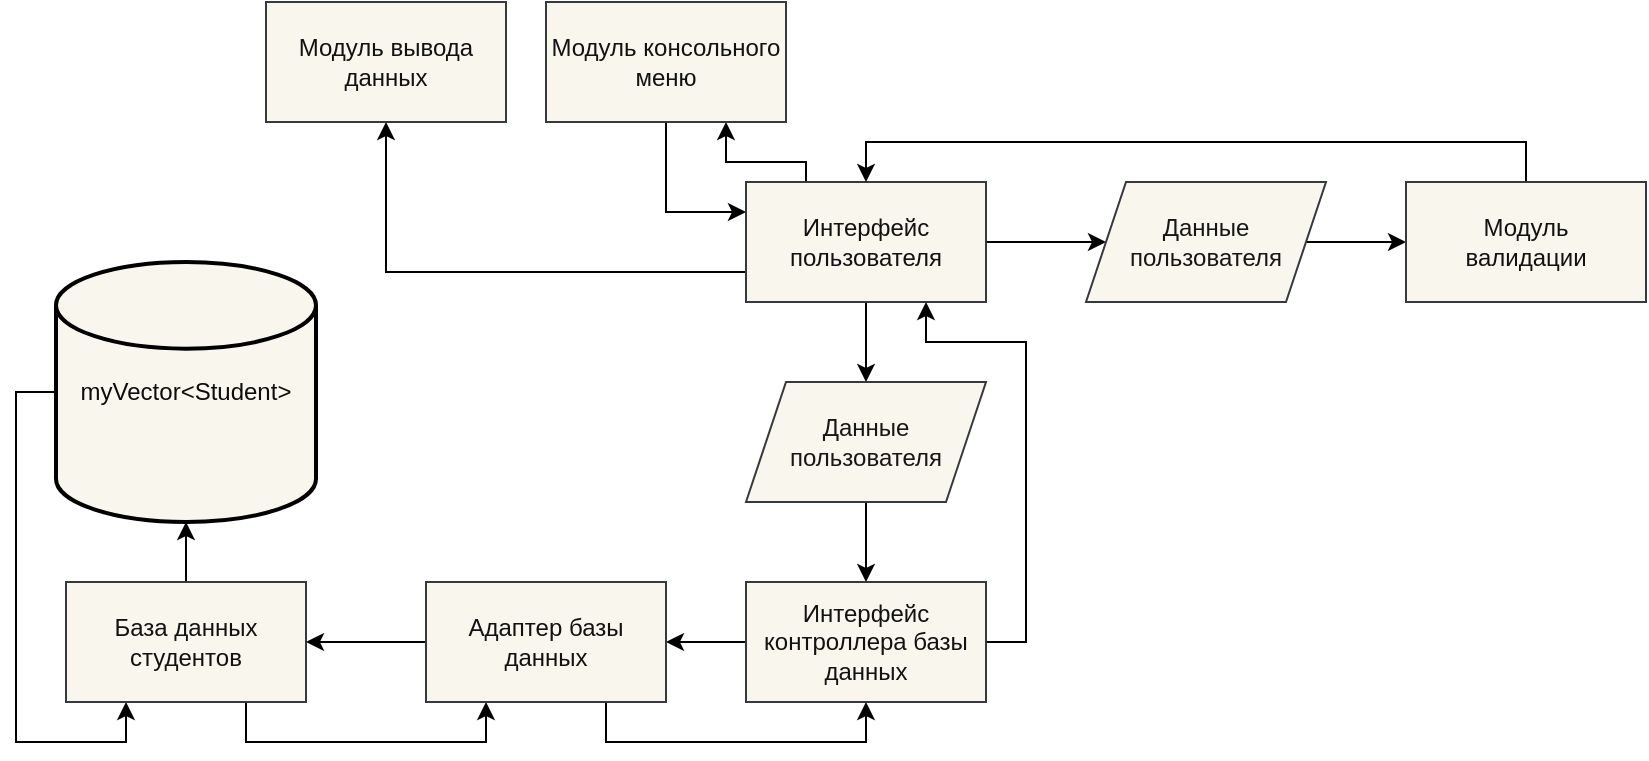 <mxfile version="20.5.3" type="embed"><diagram id="75TcVvQzOivtABejPSSi" name="Page-1"><mxGraphModel dx="1315" dy="530" grid="1" gridSize="10" guides="1" tooltips="1" connect="1" arrows="1" fold="1" page="1" pageScale="1" pageWidth="850" pageHeight="1100" math="0" shadow="0"><root><mxCell id="0"/><mxCell id="1" parent="0"/><mxCell id="5" style="edgeStyle=orthogonalEdgeStyle;rounded=0;orthogonalLoop=1;jettySize=auto;html=1;entryX=0;entryY=0.5;entryDx=0;entryDy=0;fontColor=#171717;" edge="1" parent="1" source="2" target="3"><mxGeometry relative="1" as="geometry"/></mxCell><mxCell id="11" style="edgeStyle=orthogonalEdgeStyle;rounded=0;orthogonalLoop=1;jettySize=auto;html=1;entryX=0.5;entryY=0;entryDx=0;entryDy=0;fontColor=#121212;" edge="1" parent="1" source="2" target="8"><mxGeometry relative="1" as="geometry"/></mxCell><mxCell id="49" style="edgeStyle=orthogonalEdgeStyle;rounded=0;orthogonalLoop=1;jettySize=auto;html=1;entryX=0.5;entryY=1;entryDx=0;entryDy=0;fontColor=#121212;exitX=0;exitY=0.75;exitDx=0;exitDy=0;" edge="1" parent="1" source="2" target="48"><mxGeometry relative="1" as="geometry"/></mxCell><mxCell id="52" style="edgeStyle=orthogonalEdgeStyle;rounded=0;orthogonalLoop=1;jettySize=auto;html=1;exitX=0.25;exitY=0;exitDx=0;exitDy=0;entryX=0.75;entryY=1;entryDx=0;entryDy=0;fontColor=#121212;" edge="1" parent="1" source="2" target="50"><mxGeometry relative="1" as="geometry"><Array as="points"><mxPoint x="413" y="120"/><mxPoint x="373" y="120"/></Array></mxGeometry></mxCell><mxCell id="2" value="&lt;font color=&quot;#121212&quot;&gt;Интерфейс &lt;br&gt;пользователя&lt;/font&gt;" style="rounded=0;whiteSpace=wrap;html=1;fillColor=#f9f7ed;strokeColor=#36393d;" vertex="1" parent="1"><mxGeometry x="383" y="130" width="120" height="60" as="geometry"/></mxCell><mxCell id="6" style="edgeStyle=orthogonalEdgeStyle;rounded=0;orthogonalLoop=1;jettySize=auto;html=1;entryX=0;entryY=0.5;entryDx=0;entryDy=0;fontColor=#171717;" edge="1" parent="1" source="3" target="4"><mxGeometry relative="1" as="geometry"/></mxCell><mxCell id="3" value="&lt;font color=&quot;#171717&quot;&gt;Данные&lt;br&gt;пользователя&lt;/font&gt;" style="shape=parallelogram;perimeter=parallelogramPerimeter;whiteSpace=wrap;html=1;fixedSize=1;fillColor=#f9f7ed;strokeColor=#36393d;" vertex="1" parent="1"><mxGeometry x="553" y="130" width="120" height="60" as="geometry"/></mxCell><mxCell id="7" style="edgeStyle=orthogonalEdgeStyle;rounded=0;orthogonalLoop=1;jettySize=auto;html=1;entryX=0.5;entryY=0;entryDx=0;entryDy=0;fontColor=#171717;exitX=0.5;exitY=0;exitDx=0;exitDy=0;" edge="1" parent="1" source="4" target="2"><mxGeometry relative="1" as="geometry"/></mxCell><mxCell id="4" value="&lt;font color=&quot;#121212&quot;&gt;Модуль &lt;br&gt;валидации&lt;/font&gt;" style="rounded=0;whiteSpace=wrap;html=1;fillColor=#f9f7ed;strokeColor=#36393d;" vertex="1" parent="1"><mxGeometry x="713" y="130" width="120" height="60" as="geometry"/></mxCell><mxCell id="12" style="edgeStyle=orthogonalEdgeStyle;rounded=0;orthogonalLoop=1;jettySize=auto;html=1;entryX=0.5;entryY=0;entryDx=0;entryDy=0;fontColor=#121212;" edge="1" parent="1" source="8" target="10"><mxGeometry relative="1" as="geometry"/></mxCell><mxCell id="8" value="&lt;font color=&quot;#171717&quot;&gt;Данные&lt;br&gt;пользователя&lt;/font&gt;" style="shape=parallelogram;perimeter=parallelogramPerimeter;whiteSpace=wrap;html=1;fixedSize=1;fillColor=#f9f7ed;strokeColor=#36393d;" vertex="1" parent="1"><mxGeometry x="383" y="230" width="120" height="60" as="geometry"/></mxCell><mxCell id="13" style="edgeStyle=orthogonalEdgeStyle;rounded=0;orthogonalLoop=1;jettySize=auto;html=1;entryX=0.75;entryY=1;entryDx=0;entryDy=0;fontColor=#121212;exitX=1;exitY=0.5;exitDx=0;exitDy=0;" edge="1" parent="1" source="10" target="2"><mxGeometry relative="1" as="geometry"><Array as="points"><mxPoint x="523" y="360"/><mxPoint x="523" y="210"/><mxPoint x="473" y="210"/></Array></mxGeometry></mxCell><mxCell id="42" style="edgeStyle=orthogonalEdgeStyle;rounded=0;orthogonalLoop=1;jettySize=auto;html=1;entryX=1;entryY=0.5;entryDx=0;entryDy=0;fontColor=#121212;" edge="1" parent="1" source="10" target="41"><mxGeometry relative="1" as="geometry"/></mxCell><mxCell id="10" value="&lt;font color=&quot;#121212&quot;&gt;Интерфейс&lt;br&gt;контроллера базы данных&lt;/font&gt;" style="rounded=0;whiteSpace=wrap;html=1;fillColor=#f9f7ed;strokeColor=#36393d;" vertex="1" parent="1"><mxGeometry x="383" y="330" width="120" height="60" as="geometry"/></mxCell><mxCell id="45" style="edgeStyle=orthogonalEdgeStyle;rounded=0;orthogonalLoop=1;jettySize=auto;html=1;entryX=0.25;entryY=1;entryDx=0;entryDy=0;fontColor=#121212;exitX=0;exitY=0.5;exitDx=0;exitDy=0;exitPerimeter=0;" edge="1" parent="1" source="15" target="40"><mxGeometry relative="1" as="geometry"/></mxCell><mxCell id="15" value="&lt;font color=&quot;#0d0d0d&quot;&gt;myVector&amp;lt;Student&amp;gt;&lt;/font&gt;" style="strokeWidth=2;html=1;shape=mxgraph.flowchart.database;whiteSpace=wrap;labelBackgroundColor=none;fillColor=#f9f7ed;strokeColor=#000000;labelBorderColor=none;" vertex="1" parent="1"><mxGeometry x="38" y="170" width="130" height="130" as="geometry"/></mxCell><mxCell id="44" style="edgeStyle=orthogonalEdgeStyle;rounded=0;orthogonalLoop=1;jettySize=auto;html=1;entryX=0.5;entryY=1;entryDx=0;entryDy=0;entryPerimeter=0;fontColor=#121212;" edge="1" parent="1" source="40" target="15"><mxGeometry relative="1" as="geometry"/></mxCell><mxCell id="46" style="edgeStyle=orthogonalEdgeStyle;rounded=0;orthogonalLoop=1;jettySize=auto;html=1;entryX=0.25;entryY=1;entryDx=0;entryDy=0;fontColor=#121212;exitX=0.75;exitY=1;exitDx=0;exitDy=0;" edge="1" parent="1" source="40" target="41"><mxGeometry relative="1" as="geometry"/></mxCell><mxCell id="40" value="&lt;font color=&quot;#121212&quot;&gt;База данных студентов&lt;/font&gt;" style="rounded=0;whiteSpace=wrap;html=1;fillColor=#f9f7ed;strokeColor=#36393d;" vertex="1" parent="1"><mxGeometry x="43" y="330" width="120" height="60" as="geometry"/></mxCell><mxCell id="43" style="edgeStyle=orthogonalEdgeStyle;rounded=0;orthogonalLoop=1;jettySize=auto;html=1;entryX=1;entryY=0.5;entryDx=0;entryDy=0;fontColor=#121212;" edge="1" parent="1" source="41" target="40"><mxGeometry relative="1" as="geometry"/></mxCell><mxCell id="47" style="edgeStyle=orthogonalEdgeStyle;rounded=0;orthogonalLoop=1;jettySize=auto;html=1;entryX=0.5;entryY=1;entryDx=0;entryDy=0;fontColor=#121212;exitX=0.75;exitY=1;exitDx=0;exitDy=0;" edge="1" parent="1" source="41" target="10"><mxGeometry relative="1" as="geometry"/></mxCell><mxCell id="41" value="&lt;font color=&quot;#121212&quot;&gt;Адаптер базы данных&lt;/font&gt;" style="rounded=0;whiteSpace=wrap;html=1;fillColor=#f9f7ed;strokeColor=#36393d;" vertex="1" parent="1"><mxGeometry x="223" y="330" width="120" height="60" as="geometry"/></mxCell><mxCell id="48" value="&lt;font color=&quot;#121212&quot;&gt;Модуль вывода данных&lt;/font&gt;" style="rounded=0;whiteSpace=wrap;html=1;fillColor=#f9f7ed;strokeColor=#36393d;" vertex="1" parent="1"><mxGeometry x="143" y="40" width="120" height="60" as="geometry"/></mxCell><mxCell id="51" style="edgeStyle=orthogonalEdgeStyle;rounded=0;orthogonalLoop=1;jettySize=auto;html=1;entryX=0;entryY=0.25;entryDx=0;entryDy=0;fontColor=#121212;" edge="1" parent="1" source="50" target="2"><mxGeometry relative="1" as="geometry"/></mxCell><mxCell id="50" value="&lt;font color=&quot;#121212&quot;&gt;Модуль консольного меню&lt;/font&gt;" style="rounded=0;whiteSpace=wrap;html=1;fillColor=#f9f7ed;strokeColor=#36393d;" vertex="1" parent="1"><mxGeometry x="283" y="40" width="120" height="60" as="geometry"/></mxCell></root></mxGraphModel></diagram></mxfile>